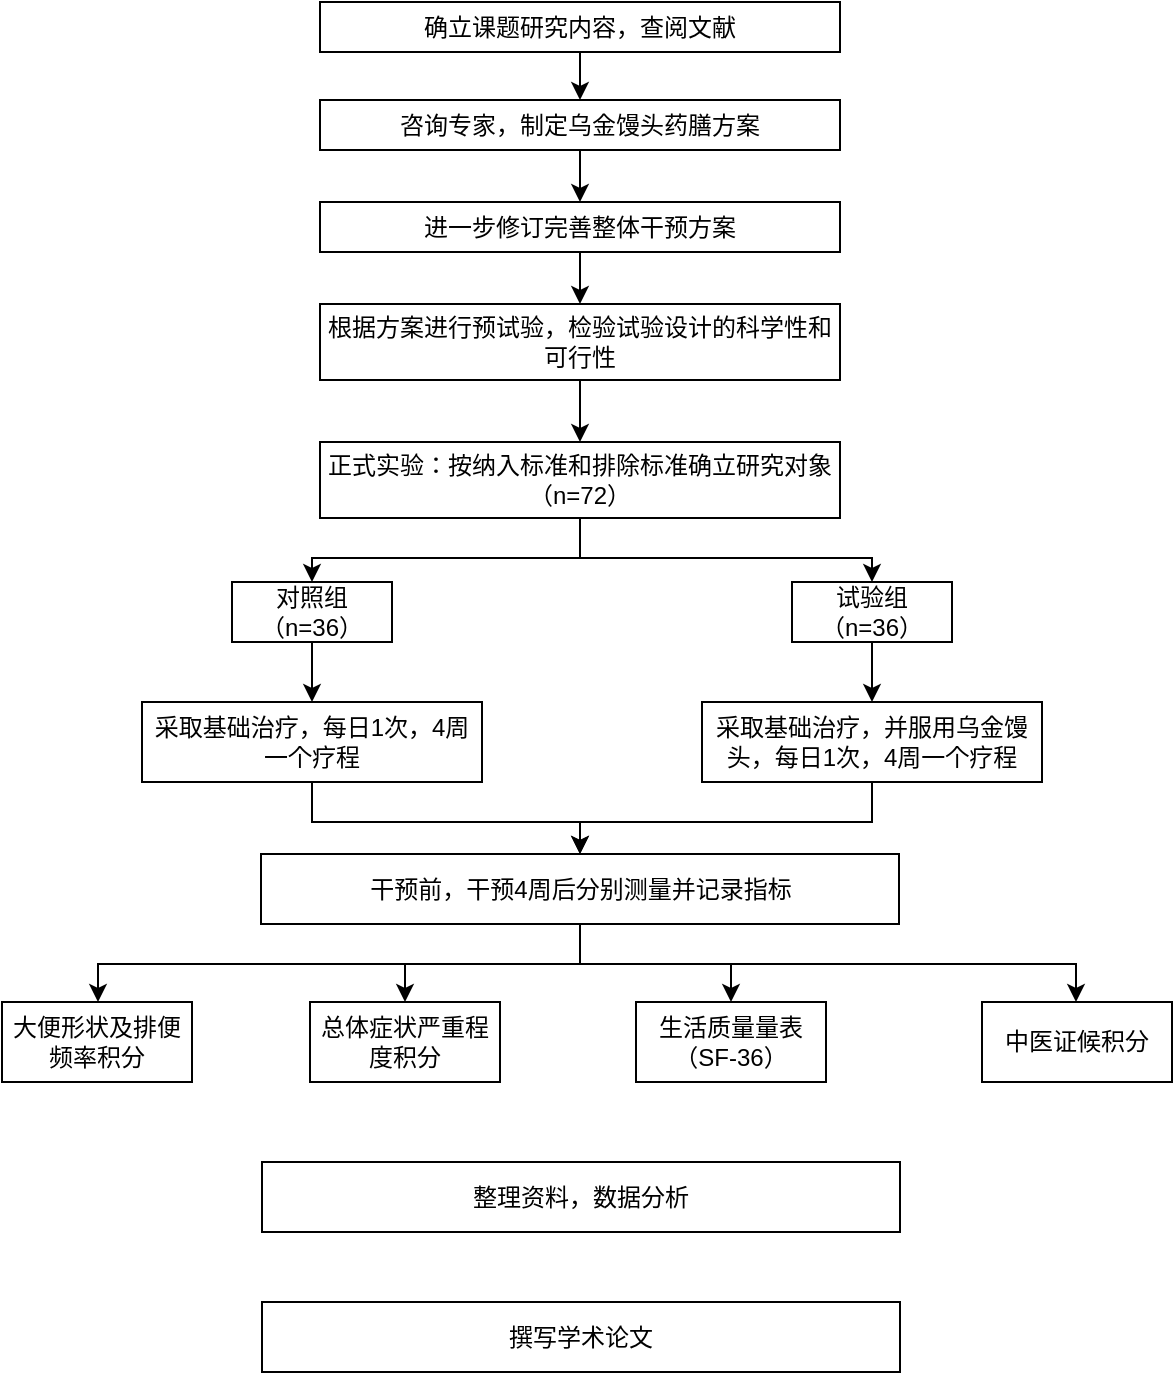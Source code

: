 <mxfile version="26.1.1">
  <diagram name="第 1 页" id="43g43-p8lrJT_yF0-TSw">
    <mxGraphModel dx="197" dy="113" grid="1" gridSize="10" guides="1" tooltips="1" connect="1" arrows="1" fold="1" page="1" pageScale="1" pageWidth="827" pageHeight="1169" math="0" shadow="0">
      <root>
        <mxCell id="0" />
        <mxCell id="1" parent="0" />
        <mxCell id="D2ccaEsxYQHLOQnfDHp8-27" style="edgeStyle=orthogonalEdgeStyle;rounded=0;orthogonalLoop=1;jettySize=auto;html=1;exitX=0.5;exitY=1;exitDx=0;exitDy=0;entryX=0.5;entryY=0;entryDx=0;entryDy=0;" edge="1" parent="1" source="D2ccaEsxYQHLOQnfDHp8-1" target="D2ccaEsxYQHLOQnfDHp8-2">
          <mxGeometry relative="1" as="geometry" />
        </mxCell>
        <mxCell id="D2ccaEsxYQHLOQnfDHp8-1" value="&lt;font&gt;确立课题研究内容，查阅文献&lt;/font&gt;" style="rounded=0;whiteSpace=wrap;html=1;fontSize=12;" vertex="1" parent="1">
          <mxGeometry x="249" y="20" width="260" height="25" as="geometry" />
        </mxCell>
        <mxCell id="D2ccaEsxYQHLOQnfDHp8-28" style="edgeStyle=orthogonalEdgeStyle;rounded=0;orthogonalLoop=1;jettySize=auto;html=1;exitX=0.5;exitY=1;exitDx=0;exitDy=0;entryX=0.5;entryY=0;entryDx=0;entryDy=0;" edge="1" parent="1" source="D2ccaEsxYQHLOQnfDHp8-2" target="D2ccaEsxYQHLOQnfDHp8-3">
          <mxGeometry relative="1" as="geometry" />
        </mxCell>
        <mxCell id="D2ccaEsxYQHLOQnfDHp8-2" value="&lt;font&gt;咨询专家，制定乌金馒头药膳方案&lt;/font&gt;" style="rounded=0;whiteSpace=wrap;html=1;fontSize=12;" vertex="1" parent="1">
          <mxGeometry x="249" y="69" width="260" height="25" as="geometry" />
        </mxCell>
        <mxCell id="D2ccaEsxYQHLOQnfDHp8-29" style="edgeStyle=orthogonalEdgeStyle;rounded=0;orthogonalLoop=1;jettySize=auto;html=1;exitX=0.5;exitY=1;exitDx=0;exitDy=0;entryX=0.5;entryY=0;entryDx=0;entryDy=0;" edge="1" parent="1" source="D2ccaEsxYQHLOQnfDHp8-3" target="D2ccaEsxYQHLOQnfDHp8-4">
          <mxGeometry relative="1" as="geometry" />
        </mxCell>
        <mxCell id="D2ccaEsxYQHLOQnfDHp8-3" value="&lt;font&gt;进一步修订完善整体干预方案&lt;/font&gt;" style="rounded=0;whiteSpace=wrap;html=1;fontSize=12;" vertex="1" parent="1">
          <mxGeometry x="249" y="120" width="260" height="25" as="geometry" />
        </mxCell>
        <mxCell id="D2ccaEsxYQHLOQnfDHp8-30" style="edgeStyle=orthogonalEdgeStyle;rounded=0;orthogonalLoop=1;jettySize=auto;html=1;exitX=0.5;exitY=1;exitDx=0;exitDy=0;" edge="1" parent="1" source="D2ccaEsxYQHLOQnfDHp8-4" target="D2ccaEsxYQHLOQnfDHp8-6">
          <mxGeometry relative="1" as="geometry" />
        </mxCell>
        <mxCell id="D2ccaEsxYQHLOQnfDHp8-4" value="&lt;font&gt;根据方案进行预试验，检验试验设计的科学性和可行性&lt;/font&gt;" style="rounded=0;whiteSpace=wrap;html=1;fontSize=12;" vertex="1" parent="1">
          <mxGeometry x="249" y="171" width="260" height="38" as="geometry" />
        </mxCell>
        <mxCell id="D2ccaEsxYQHLOQnfDHp8-31" style="edgeStyle=orthogonalEdgeStyle;rounded=0;orthogonalLoop=1;jettySize=auto;html=1;entryX=0.5;entryY=0;entryDx=0;entryDy=0;" edge="1" parent="1" source="D2ccaEsxYQHLOQnfDHp8-6" target="D2ccaEsxYQHLOQnfDHp8-7">
          <mxGeometry relative="1" as="geometry" />
        </mxCell>
        <mxCell id="D2ccaEsxYQHLOQnfDHp8-32" style="edgeStyle=orthogonalEdgeStyle;rounded=0;orthogonalLoop=1;jettySize=auto;html=1;" edge="1" parent="1" source="D2ccaEsxYQHLOQnfDHp8-6" target="D2ccaEsxYQHLOQnfDHp8-8">
          <mxGeometry relative="1" as="geometry" />
        </mxCell>
        <mxCell id="D2ccaEsxYQHLOQnfDHp8-6" value="正式实验：按纳入标准和排除标准确立研究对象（n=72）" style="rounded=0;whiteSpace=wrap;html=1;fontSize=12;" vertex="1" parent="1">
          <mxGeometry x="249" y="240" width="260" height="38" as="geometry" />
        </mxCell>
        <mxCell id="D2ccaEsxYQHLOQnfDHp8-33" style="edgeStyle=orthogonalEdgeStyle;rounded=0;orthogonalLoop=1;jettySize=auto;html=1;exitX=0.5;exitY=1;exitDx=0;exitDy=0;entryX=0.5;entryY=0;entryDx=0;entryDy=0;" edge="1" parent="1" source="D2ccaEsxYQHLOQnfDHp8-7" target="D2ccaEsxYQHLOQnfDHp8-9">
          <mxGeometry relative="1" as="geometry" />
        </mxCell>
        <mxCell id="D2ccaEsxYQHLOQnfDHp8-7" value="对照组&lt;div&gt;（n=36）&lt;/div&gt;" style="rounded=0;whiteSpace=wrap;html=1;" vertex="1" parent="1">
          <mxGeometry x="205" y="310" width="80" height="30" as="geometry" />
        </mxCell>
        <mxCell id="D2ccaEsxYQHLOQnfDHp8-34" style="edgeStyle=orthogonalEdgeStyle;rounded=0;orthogonalLoop=1;jettySize=auto;html=1;exitX=0.5;exitY=1;exitDx=0;exitDy=0;entryX=0.5;entryY=0;entryDx=0;entryDy=0;" edge="1" parent="1" source="D2ccaEsxYQHLOQnfDHp8-8" target="D2ccaEsxYQHLOQnfDHp8-10">
          <mxGeometry relative="1" as="geometry" />
        </mxCell>
        <mxCell id="D2ccaEsxYQHLOQnfDHp8-8" value="试验组&lt;div&gt;（n=36）&lt;/div&gt;" style="rounded=0;whiteSpace=wrap;html=1;" vertex="1" parent="1">
          <mxGeometry x="485" y="310" width="80" height="30" as="geometry" />
        </mxCell>
        <mxCell id="D2ccaEsxYQHLOQnfDHp8-36" style="edgeStyle=orthogonalEdgeStyle;rounded=0;orthogonalLoop=1;jettySize=auto;html=1;entryX=0.5;entryY=0;entryDx=0;entryDy=0;" edge="1" parent="1" source="D2ccaEsxYQHLOQnfDHp8-9" target="D2ccaEsxYQHLOQnfDHp8-11">
          <mxGeometry relative="1" as="geometry">
            <Array as="points">
              <mxPoint x="245" y="430" />
              <mxPoint x="379" y="430" />
            </Array>
          </mxGeometry>
        </mxCell>
        <mxCell id="D2ccaEsxYQHLOQnfDHp8-9" value="&lt;font&gt;采取基础治疗，每日1次，4周一个疗程&lt;/font&gt;" style="rounded=0;whiteSpace=wrap;html=1;fontSize=12;" vertex="1" parent="1">
          <mxGeometry x="160" y="370" width="170" height="40" as="geometry" />
        </mxCell>
        <mxCell id="D2ccaEsxYQHLOQnfDHp8-38" style="edgeStyle=orthogonalEdgeStyle;rounded=0;orthogonalLoop=1;jettySize=auto;html=1;entryX=0.5;entryY=0;entryDx=0;entryDy=0;" edge="1" parent="1" source="D2ccaEsxYQHLOQnfDHp8-10" target="D2ccaEsxYQHLOQnfDHp8-11">
          <mxGeometry relative="1" as="geometry">
            <Array as="points">
              <mxPoint x="525" y="430" />
              <mxPoint x="379" y="430" />
            </Array>
          </mxGeometry>
        </mxCell>
        <mxCell id="D2ccaEsxYQHLOQnfDHp8-10" value="&lt;font&gt;采取基础治疗，并服用乌金馒头，每日1次，4周一个疗程&lt;/font&gt;" style="rounded=0;whiteSpace=wrap;html=1;fontSize=12;" vertex="1" parent="1">
          <mxGeometry x="440" y="370" width="170" height="40" as="geometry" />
        </mxCell>
        <mxCell id="D2ccaEsxYQHLOQnfDHp8-20" style="edgeStyle=orthogonalEdgeStyle;rounded=0;orthogonalLoop=1;jettySize=auto;html=1;" edge="1" parent="1" source="D2ccaEsxYQHLOQnfDHp8-11" target="D2ccaEsxYQHLOQnfDHp8-14">
          <mxGeometry relative="1" as="geometry" />
        </mxCell>
        <mxCell id="D2ccaEsxYQHLOQnfDHp8-21" style="edgeStyle=orthogonalEdgeStyle;rounded=0;orthogonalLoop=1;jettySize=auto;html=1;" edge="1" parent="1" source="D2ccaEsxYQHLOQnfDHp8-11" target="D2ccaEsxYQHLOQnfDHp8-15">
          <mxGeometry relative="1" as="geometry" />
        </mxCell>
        <mxCell id="D2ccaEsxYQHLOQnfDHp8-23" style="edgeStyle=orthogonalEdgeStyle;rounded=0;orthogonalLoop=1;jettySize=auto;html=1;exitX=0.5;exitY=1;exitDx=0;exitDy=0;" edge="1" parent="1" source="D2ccaEsxYQHLOQnfDHp8-11" target="D2ccaEsxYQHLOQnfDHp8-16">
          <mxGeometry relative="1" as="geometry">
            <Array as="points">
              <mxPoint x="379" y="501" />
              <mxPoint x="627" y="501" />
            </Array>
          </mxGeometry>
        </mxCell>
        <mxCell id="D2ccaEsxYQHLOQnfDHp8-26" style="edgeStyle=orthogonalEdgeStyle;rounded=0;orthogonalLoop=1;jettySize=auto;html=1;exitX=0.5;exitY=1;exitDx=0;exitDy=0;" edge="1" parent="1" source="D2ccaEsxYQHLOQnfDHp8-11" target="D2ccaEsxYQHLOQnfDHp8-13">
          <mxGeometry relative="1" as="geometry">
            <Array as="points">
              <mxPoint x="379" y="501" />
              <mxPoint x="138" y="501" />
            </Array>
          </mxGeometry>
        </mxCell>
        <mxCell id="D2ccaEsxYQHLOQnfDHp8-11" value="&lt;font&gt;干预前，干预4周后分别测量并记录指标&lt;/font&gt;" style="rounded=0;whiteSpace=wrap;html=1;fontSize=12;" vertex="1" parent="1">
          <mxGeometry x="219.5" y="446" width="319" height="35" as="geometry" />
        </mxCell>
        <mxCell id="D2ccaEsxYQHLOQnfDHp8-13" value="大便形状及排便频率积分" style="rounded=0;whiteSpace=wrap;html=1;" vertex="1" parent="1">
          <mxGeometry x="90" y="520" width="95" height="40" as="geometry" />
        </mxCell>
        <mxCell id="D2ccaEsxYQHLOQnfDHp8-14" value="总体症状严重程度积分" style="rounded=0;whiteSpace=wrap;html=1;" vertex="1" parent="1">
          <mxGeometry x="244" y="520" width="95" height="40" as="geometry" />
        </mxCell>
        <mxCell id="D2ccaEsxYQHLOQnfDHp8-15" value="生活质量量表&lt;div&gt;（SF-36）&lt;/div&gt;" style="rounded=0;whiteSpace=wrap;html=1;" vertex="1" parent="1">
          <mxGeometry x="407" y="520" width="95" height="40" as="geometry" />
        </mxCell>
        <mxCell id="D2ccaEsxYQHLOQnfDHp8-16" value="中医证候积分" style="rounded=0;whiteSpace=wrap;html=1;" vertex="1" parent="1">
          <mxGeometry x="580" y="520" width="95" height="40" as="geometry" />
        </mxCell>
        <mxCell id="D2ccaEsxYQHLOQnfDHp8-17" value="&lt;font&gt;整理资料，数据分析&lt;/font&gt;" style="rounded=0;whiteSpace=wrap;html=1;fontSize=12;" vertex="1" parent="1">
          <mxGeometry x="220" y="600" width="319" height="35" as="geometry" />
        </mxCell>
        <mxCell id="D2ccaEsxYQHLOQnfDHp8-18" value="&lt;font&gt;撰写学术论文&lt;/font&gt;" style="rounded=0;whiteSpace=wrap;html=1;fontSize=12;" vertex="1" parent="1">
          <mxGeometry x="220" y="670" width="319" height="35" as="geometry" />
        </mxCell>
      </root>
    </mxGraphModel>
  </diagram>
</mxfile>
